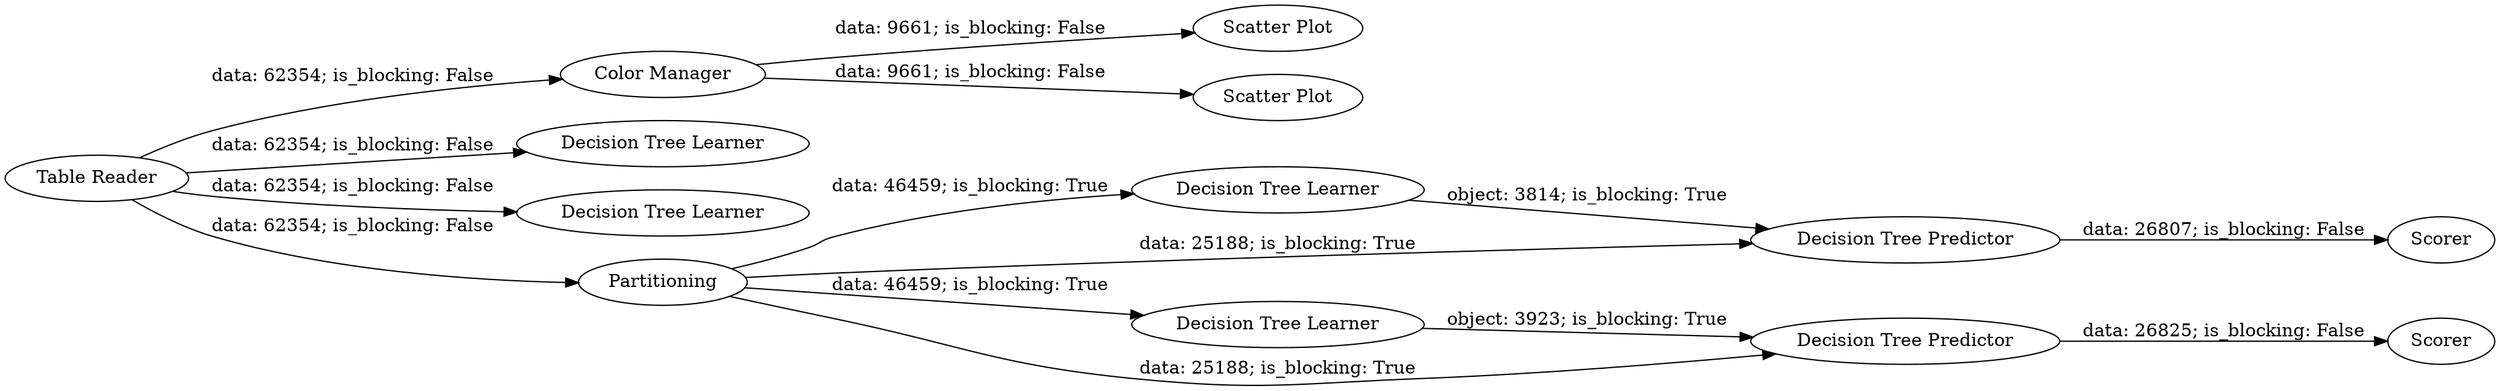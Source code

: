 digraph {
	"-3697228322231238194_81" [label="Color Manager"]
	"-3697228322231238194_84" [label="Scatter Plot"]
	"-3697228322231238194_92" [label="Decision Tree Predictor"]
	"-3697228322231238194_85" [label="Decision Tree Learner"]
	"-3697228322231238194_89" [label="Decision Tree Predictor"]
	"-3697228322231238194_87" [label="Decision Tree Learner"]
	"-3697228322231238194_83" [label="Scatter Plot"]
	"-3697228322231238194_88" [label="Decision Tree Learner"]
	"-3697228322231238194_90" [label=Scorer]
	"-3697228322231238194_93" [label=Scorer]
	"-3697228322231238194_95" [label="Table Reader"]
	"-3697228322231238194_86" [label=Partitioning]
	"-3697228322231238194_91" [label="Decision Tree Learner"]
	"-3697228322231238194_86" -> "-3697228322231238194_91" [label="data: 46459; is_blocking: True"]
	"-3697228322231238194_95" -> "-3697228322231238194_86" [label="data: 62354; is_blocking: False"]
	"-3697228322231238194_92" -> "-3697228322231238194_93" [label="data: 26807; is_blocking: False"]
	"-3697228322231238194_86" -> "-3697228322231238194_88" [label="data: 46459; is_blocking: True"]
	"-3697228322231238194_86" -> "-3697228322231238194_89" [label="data: 25188; is_blocking: True"]
	"-3697228322231238194_81" -> "-3697228322231238194_84" [label="data: 9661; is_blocking: False"]
	"-3697228322231238194_88" -> "-3697228322231238194_89" [label="object: 3923; is_blocking: True"]
	"-3697228322231238194_86" -> "-3697228322231238194_92" [label="data: 25188; is_blocking: True"]
	"-3697228322231238194_89" -> "-3697228322231238194_90" [label="data: 26825; is_blocking: False"]
	"-3697228322231238194_95" -> "-3697228322231238194_85" [label="data: 62354; is_blocking: False"]
	"-3697228322231238194_95" -> "-3697228322231238194_81" [label="data: 62354; is_blocking: False"]
	"-3697228322231238194_91" -> "-3697228322231238194_92" [label="object: 3814; is_blocking: True"]
	"-3697228322231238194_81" -> "-3697228322231238194_83" [label="data: 9661; is_blocking: False"]
	"-3697228322231238194_95" -> "-3697228322231238194_87" [label="data: 62354; is_blocking: False"]
	rankdir=LR
}
